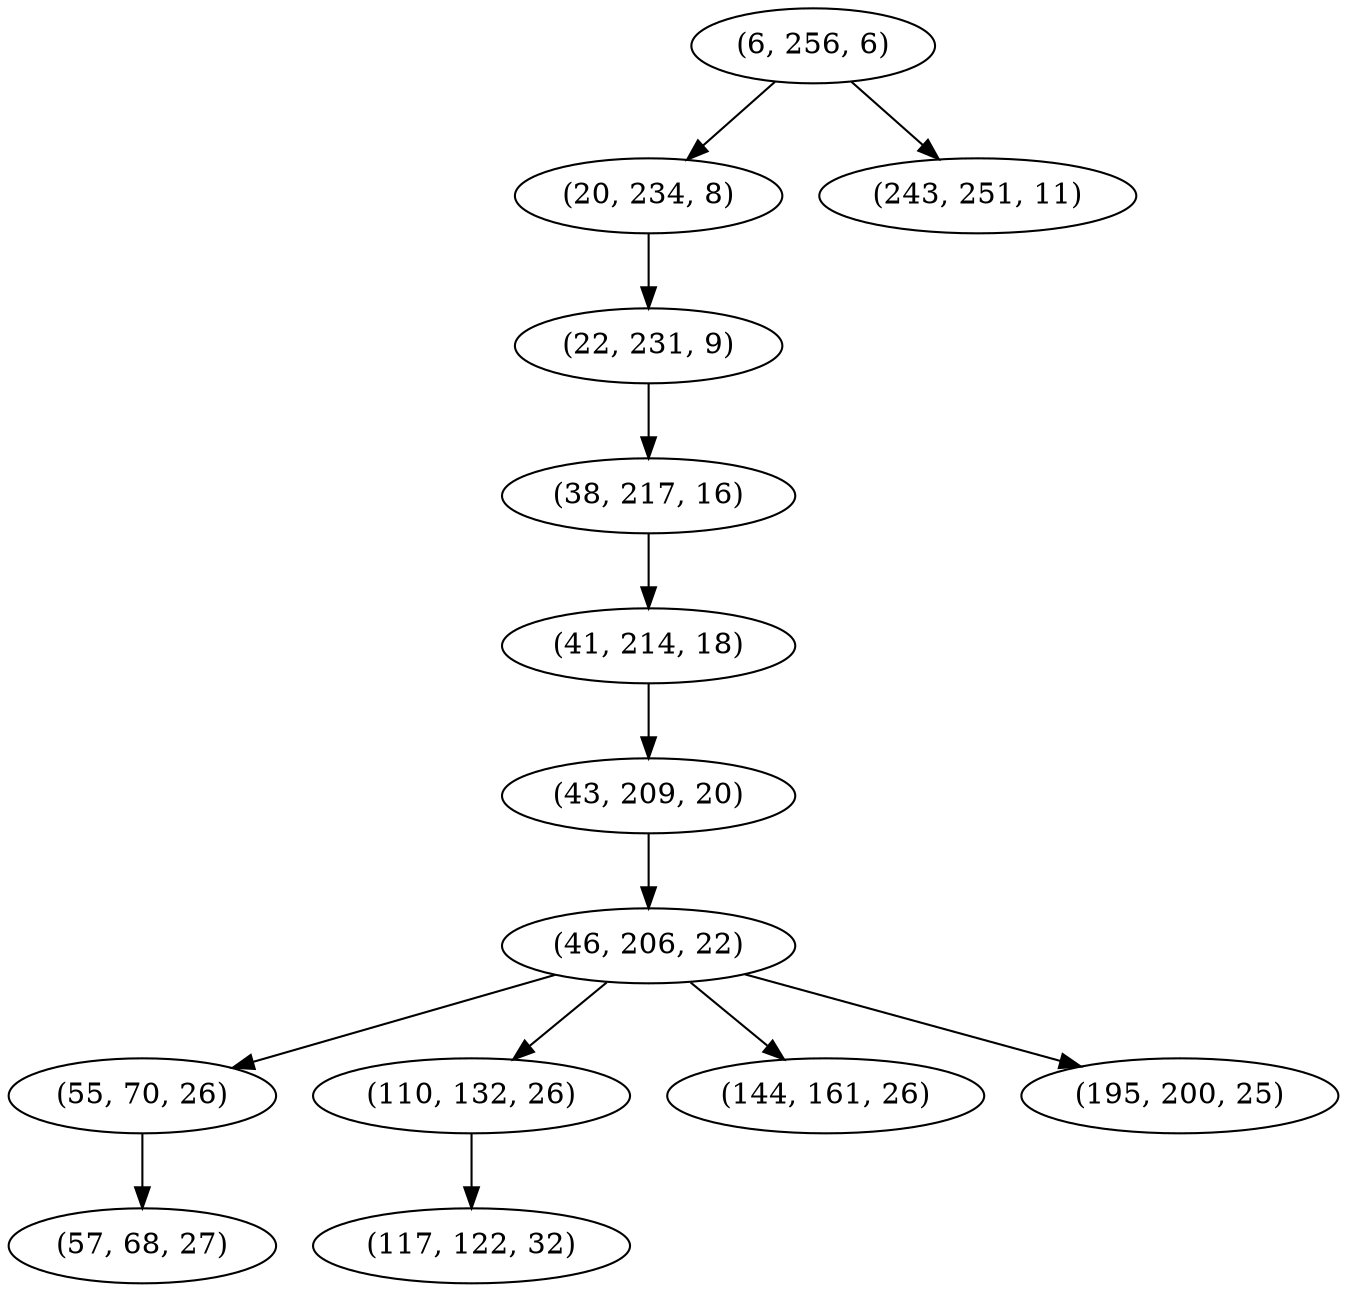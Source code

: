 digraph tree {
    "(6, 256, 6)";
    "(20, 234, 8)";
    "(22, 231, 9)";
    "(38, 217, 16)";
    "(41, 214, 18)";
    "(43, 209, 20)";
    "(46, 206, 22)";
    "(55, 70, 26)";
    "(57, 68, 27)";
    "(110, 132, 26)";
    "(117, 122, 32)";
    "(144, 161, 26)";
    "(195, 200, 25)";
    "(243, 251, 11)";
    "(6, 256, 6)" -> "(20, 234, 8)";
    "(6, 256, 6)" -> "(243, 251, 11)";
    "(20, 234, 8)" -> "(22, 231, 9)";
    "(22, 231, 9)" -> "(38, 217, 16)";
    "(38, 217, 16)" -> "(41, 214, 18)";
    "(41, 214, 18)" -> "(43, 209, 20)";
    "(43, 209, 20)" -> "(46, 206, 22)";
    "(46, 206, 22)" -> "(55, 70, 26)";
    "(46, 206, 22)" -> "(110, 132, 26)";
    "(46, 206, 22)" -> "(144, 161, 26)";
    "(46, 206, 22)" -> "(195, 200, 25)";
    "(55, 70, 26)" -> "(57, 68, 27)";
    "(110, 132, 26)" -> "(117, 122, 32)";
}
